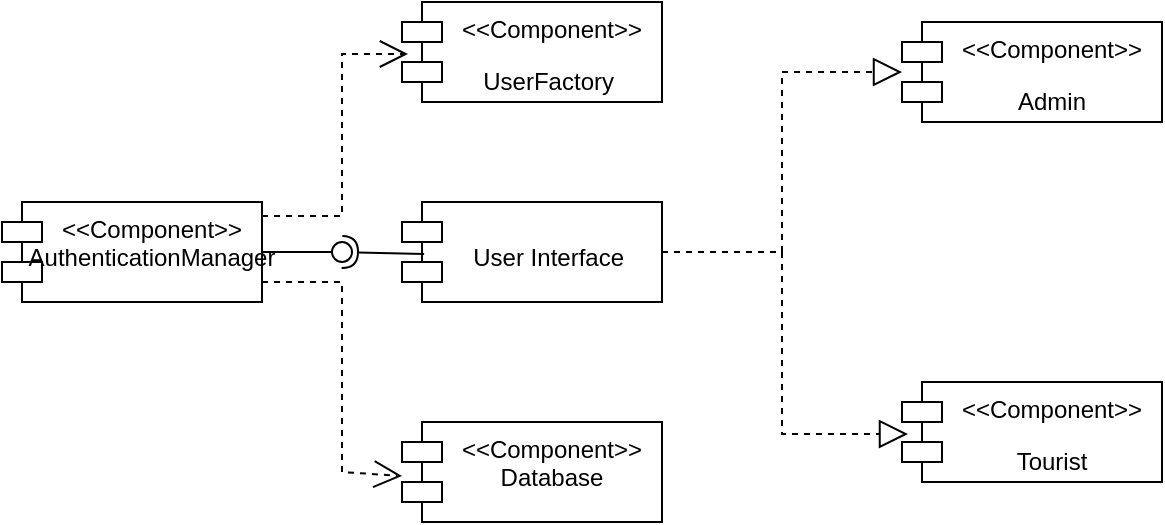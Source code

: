 <mxfile version="27.0.5">
  <diagram name="Page-1" id="6I_9CvG_rFbfanDR10nI">
    <mxGraphModel dx="872" dy="431" grid="1" gridSize="10" guides="1" tooltips="1" connect="1" arrows="1" fold="1" page="1" pageScale="1" pageWidth="827" pageHeight="1169" math="0" shadow="0">
      <root>
        <mxCell id="0" />
        <mxCell id="1" parent="0" />
        <mxCell id="VLM2efaDN5hcNR1aIH2k-1" value="&amp;lt;&amp;lt;Component&amp;gt;&amp;gt;&lt;div&gt;AuthenticationManager&lt;/div&gt;" style="shape=module;align=left;spacingLeft=20;align=center;verticalAlign=top;whiteSpace=wrap;html=1;" vertex="1" parent="1">
          <mxGeometry x="70" y="170" width="130" height="50" as="geometry" />
        </mxCell>
        <mxCell id="VLM2efaDN5hcNR1aIH2k-2" value="&lt;div&gt;&lt;strong style=&quot;background-color: transparent; color: light-dark(rgb(0, 0, 0), rgb(255, 255, 255));&quot;&gt;&lt;br&gt;&lt;/strong&gt;&lt;/div&gt;&lt;div&gt;&lt;span style=&quot;background-color: transparent; color: light-dark(rgb(0, 0, 0), rgb(255, 255, 255));&quot;&gt;User Interface&amp;nbsp;&lt;/span&gt;&lt;/div&gt;" style="shape=module;align=left;spacingLeft=20;align=center;verticalAlign=top;whiteSpace=wrap;html=1;" vertex="1" parent="1">
          <mxGeometry x="270" y="170" width="130" height="50" as="geometry" />
        </mxCell>
        <mxCell id="VLM2efaDN5hcNR1aIH2k-3" value="&amp;lt;&amp;lt;Component&amp;gt;&amp;gt;&lt;div&gt;&lt;p data-pm-slice=&quot;1 1 [&amp;quot;ordered_list&amp;quot;,{&amp;quot;spread&amp;quot;:true,&amp;quot;startingNumber&amp;quot;:1,&amp;quot;start&amp;quot;:2184,&amp;quot;end&amp;quot;:2886},&amp;quot;regular_list_item&amp;quot;,{&amp;quot;start&amp;quot;:2433,&amp;quot;end&amp;quot;:2632}]&quot;&gt;UserFactory&amp;nbsp;&lt;/p&gt;&lt;/div&gt;" style="shape=module;align=left;spacingLeft=20;align=center;verticalAlign=top;whiteSpace=wrap;html=1;" vertex="1" parent="1">
          <mxGeometry x="270" y="70" width="130" height="50" as="geometry" />
        </mxCell>
        <mxCell id="VLM2efaDN5hcNR1aIH2k-4" value="&amp;lt;&amp;lt;Component&amp;gt;&amp;gt;&lt;div&gt;Database&lt;/div&gt;" style="shape=module;align=left;spacingLeft=20;align=center;verticalAlign=top;whiteSpace=wrap;html=1;" vertex="1" parent="1">
          <mxGeometry x="270" y="280" width="130" height="50" as="geometry" />
        </mxCell>
        <mxCell id="VLM2efaDN5hcNR1aIH2k-5" value="" style="rounded=0;orthogonalLoop=1;jettySize=auto;html=1;endArrow=halfCircle;endFill=0;endSize=6;strokeWidth=1;sketch=0;exitX=0.085;exitY=0.52;exitDx=0;exitDy=0;exitPerimeter=0;" edge="1" parent="1" source="VLM2efaDN5hcNR1aIH2k-2">
          <mxGeometry relative="1" as="geometry">
            <mxPoint x="450" y="235" as="sourcePoint" />
            <mxPoint x="240" y="195" as="targetPoint" />
          </mxGeometry>
        </mxCell>
        <mxCell id="VLM2efaDN5hcNR1aIH2k-6" value="" style="rounded=0;orthogonalLoop=1;jettySize=auto;html=1;endArrow=oval;endFill=0;sketch=0;sourcePerimeterSpacing=0;targetPerimeterSpacing=0;endSize=10;exitX=1;exitY=0.5;exitDx=0;exitDy=0;" edge="1" parent="1" source="VLM2efaDN5hcNR1aIH2k-1">
          <mxGeometry relative="1" as="geometry">
            <mxPoint x="410" y="235" as="sourcePoint" />
            <mxPoint x="240" y="195" as="targetPoint" />
          </mxGeometry>
        </mxCell>
        <mxCell id="VLM2efaDN5hcNR1aIH2k-7" value="" style="ellipse;whiteSpace=wrap;html=1;align=center;aspect=fixed;fillColor=none;strokeColor=none;resizable=0;perimeter=centerPerimeter;rotatable=0;allowArrows=0;points=[];outlineConnect=1;" vertex="1" parent="1">
          <mxGeometry x="425" y="230" width="10" height="10" as="geometry" />
        </mxCell>
        <mxCell id="VLM2efaDN5hcNR1aIH2k-8" value="" style="endArrow=open;endSize=12;dashed=1;html=1;rounded=0;exitX=1;exitY=0.14;exitDx=0;exitDy=0;entryX=0.023;entryY=0.52;entryDx=0;entryDy=0;entryPerimeter=0;exitPerimeter=0;" edge="1" parent="1" source="VLM2efaDN5hcNR1aIH2k-1" target="VLM2efaDN5hcNR1aIH2k-3">
          <mxGeometry width="160" relative="1" as="geometry">
            <mxPoint x="350" y="230" as="sourcePoint" />
            <mxPoint x="510" y="230" as="targetPoint" />
            <Array as="points">
              <mxPoint x="240" y="177" />
              <mxPoint x="240" y="96" />
            </Array>
          </mxGeometry>
        </mxCell>
        <mxCell id="VLM2efaDN5hcNR1aIH2k-9" value="" style="endArrow=open;endSize=12;dashed=1;html=1;rounded=0;exitX=1;exitY=0.8;exitDx=0;exitDy=0;entryX=0;entryY=0.54;entryDx=0;entryDy=0;entryPerimeter=0;exitPerimeter=0;" edge="1" parent="1" source="VLM2efaDN5hcNR1aIH2k-1" target="VLM2efaDN5hcNR1aIH2k-4">
          <mxGeometry width="160" relative="1" as="geometry">
            <mxPoint x="350" y="230" as="sourcePoint" />
            <mxPoint x="510" y="230" as="targetPoint" />
            <Array as="points">
              <mxPoint x="240" y="210" />
              <mxPoint x="240" y="305" />
            </Array>
          </mxGeometry>
        </mxCell>
        <mxCell id="VLM2efaDN5hcNR1aIH2k-11" value="&amp;lt;&amp;lt;Component&amp;gt;&amp;gt;&lt;div&gt;&lt;p data-pm-slice=&quot;1 1 [&amp;quot;ordered_list&amp;quot;,{&amp;quot;spread&amp;quot;:true,&amp;quot;startingNumber&amp;quot;:1,&amp;quot;start&amp;quot;:2184,&amp;quot;end&amp;quot;:2886},&amp;quot;regular_list_item&amp;quot;,{&amp;quot;start&amp;quot;:2634,&amp;quot;end&amp;quot;:2886},&amp;quot;list&amp;quot;,{&amp;quot;spread&amp;quot;:false,&amp;quot;start&amp;quot;:2669,&amp;quot;end&amp;quot;:2886},&amp;quot;regular_list_item&amp;quot;,{&amp;quot;start&amp;quot;:2754,&amp;quot;end&amp;quot;:2886},&amp;quot;list&amp;quot;,{&amp;quot;spread&amp;quot;:false,&amp;quot;start&amp;quot;:2776,&amp;quot;end&amp;quot;:2886},&amp;quot;regular_list_item&amp;quot;,{&amp;quot;start&amp;quot;:2836,&amp;quot;end&amp;quot;:2886}]&quot;&gt;Admin&lt;/p&gt;&lt;/div&gt;" style="shape=module;align=left;spacingLeft=20;align=center;verticalAlign=top;whiteSpace=wrap;html=1;" vertex="1" parent="1">
          <mxGeometry x="520" y="80" width="130" height="50" as="geometry" />
        </mxCell>
        <mxCell id="VLM2efaDN5hcNR1aIH2k-12" value="&amp;lt;&amp;lt;Component&amp;gt;&amp;gt;&lt;div&gt;&lt;p data-pm-slice=&quot;1 1 [&amp;quot;ordered_list&amp;quot;,{&amp;quot;spread&amp;quot;:true,&amp;quot;startingNumber&amp;quot;:1,&amp;quot;start&amp;quot;:2184,&amp;quot;end&amp;quot;:2886},&amp;quot;regular_list_item&amp;quot;,{&amp;quot;start&amp;quot;:2634,&amp;quot;end&amp;quot;:2886},&amp;quot;list&amp;quot;,{&amp;quot;spread&amp;quot;:false,&amp;quot;start&amp;quot;:2669,&amp;quot;end&amp;quot;:2886},&amp;quot;regular_list_item&amp;quot;,{&amp;quot;start&amp;quot;:2754,&amp;quot;end&amp;quot;:2886},&amp;quot;list&amp;quot;,{&amp;quot;spread&amp;quot;:false,&amp;quot;start&amp;quot;:2776,&amp;quot;end&amp;quot;:2886},&amp;quot;regular_list_item&amp;quot;,{&amp;quot;start&amp;quot;:2776,&amp;quot;end&amp;quot;:2830}]&quot;&gt;Tourist&lt;/p&gt;&lt;/div&gt;" style="shape=module;align=left;spacingLeft=20;align=center;verticalAlign=top;whiteSpace=wrap;html=1;" vertex="1" parent="1">
          <mxGeometry x="520" y="260" width="130" height="50" as="geometry" />
        </mxCell>
        <mxCell id="VLM2efaDN5hcNR1aIH2k-13" value="" style="endArrow=block;dashed=1;endFill=0;endSize=12;html=1;rounded=0;exitX=1;exitY=0.5;exitDx=0;exitDy=0;entryX=0;entryY=0.5;entryDx=0;entryDy=0;entryPerimeter=0;edgeStyle=orthogonalEdgeStyle;" edge="1" parent="1" source="VLM2efaDN5hcNR1aIH2k-2" target="VLM2efaDN5hcNR1aIH2k-11">
          <mxGeometry width="160" relative="1" as="geometry">
            <mxPoint x="350" y="230" as="sourcePoint" />
            <mxPoint x="510" y="230" as="targetPoint" />
          </mxGeometry>
        </mxCell>
        <mxCell id="VLM2efaDN5hcNR1aIH2k-15" value="" style="endArrow=block;dashed=1;endFill=0;endSize=12;html=1;rounded=0;exitX=1;exitY=0.5;exitDx=0;exitDy=0;entryX=0.023;entryY=0.52;entryDx=0;entryDy=0;entryPerimeter=0;edgeStyle=orthogonalEdgeStyle;" edge="1" parent="1" source="VLM2efaDN5hcNR1aIH2k-2" target="VLM2efaDN5hcNR1aIH2k-12">
          <mxGeometry width="160" relative="1" as="geometry">
            <mxPoint x="350" y="260" as="sourcePoint" />
            <mxPoint x="510" y="260" as="targetPoint" />
            <Array as="points">
              <mxPoint x="460" y="195" />
              <mxPoint x="460" y="286" />
            </Array>
          </mxGeometry>
        </mxCell>
      </root>
    </mxGraphModel>
  </diagram>
</mxfile>
